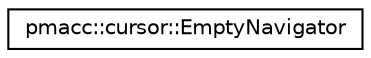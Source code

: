 digraph "Graphical Class Hierarchy"
{
 // LATEX_PDF_SIZE
  edge [fontname="Helvetica",fontsize="10",labelfontname="Helvetica",labelfontsize="10"];
  node [fontname="Helvetica",fontsize="10",shape=record];
  rankdir="LR";
  Node0 [label="pmacc::cursor::EmptyNavigator",height=0.2,width=0.4,color="black", fillcolor="white", style="filled",URL="$structpmacc_1_1cursor_1_1_empty_navigator.html",tooltip=" "];
}

